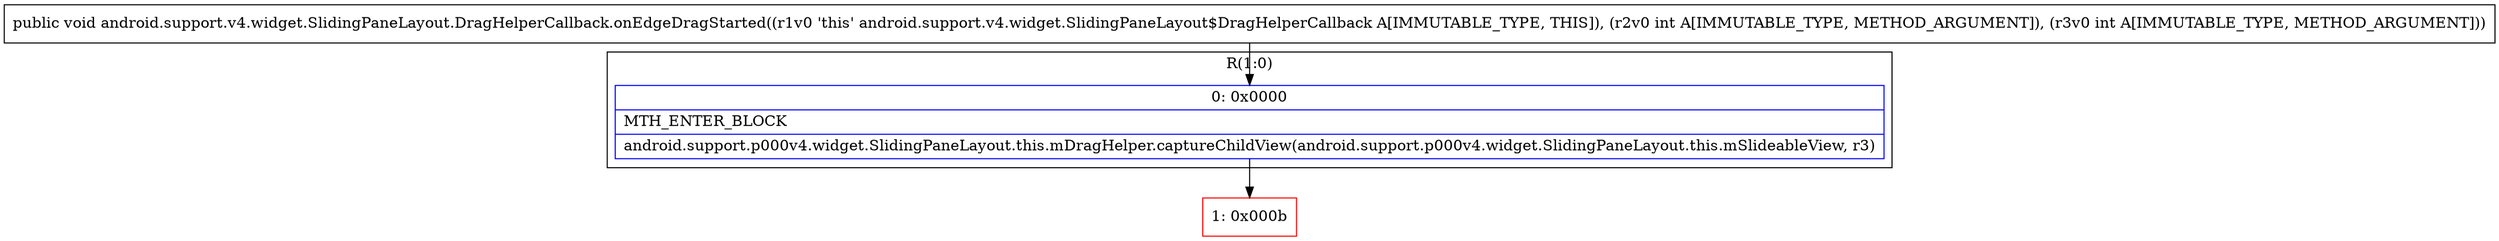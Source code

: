 digraph "CFG forandroid.support.v4.widget.SlidingPaneLayout.DragHelperCallback.onEdgeDragStarted(II)V" {
subgraph cluster_Region_1210185633 {
label = "R(1:0)";
node [shape=record,color=blue];
Node_0 [shape=record,label="{0\:\ 0x0000|MTH_ENTER_BLOCK\l|android.support.p000v4.widget.SlidingPaneLayout.this.mDragHelper.captureChildView(android.support.p000v4.widget.SlidingPaneLayout.this.mSlideableView, r3)\l}"];
}
Node_1 [shape=record,color=red,label="{1\:\ 0x000b}"];
MethodNode[shape=record,label="{public void android.support.v4.widget.SlidingPaneLayout.DragHelperCallback.onEdgeDragStarted((r1v0 'this' android.support.v4.widget.SlidingPaneLayout$DragHelperCallback A[IMMUTABLE_TYPE, THIS]), (r2v0 int A[IMMUTABLE_TYPE, METHOD_ARGUMENT]), (r3v0 int A[IMMUTABLE_TYPE, METHOD_ARGUMENT])) }"];
MethodNode -> Node_0;
Node_0 -> Node_1;
}

